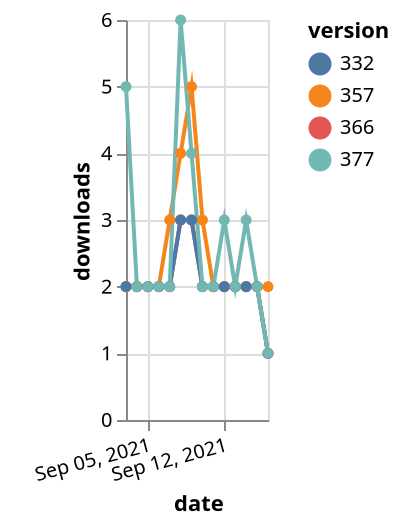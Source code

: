 {"$schema": "https://vega.github.io/schema/vega-lite/v5.json", "description": "A simple bar chart with embedded data.", "data": {"values": [{"date": "2021-09-03", "total": 2326, "delta": 2, "version": "366"}, {"date": "2021-09-04", "total": 2328, "delta": 2, "version": "366"}, {"date": "2021-09-05", "total": 2330, "delta": 2, "version": "366"}, {"date": "2021-09-06", "total": 2332, "delta": 2, "version": "366"}, {"date": "2021-09-07", "total": 2334, "delta": 2, "version": "366"}, {"date": "2021-09-08", "total": 2337, "delta": 3, "version": "366"}, {"date": "2021-09-09", "total": 2340, "delta": 3, "version": "366"}, {"date": "2021-09-10", "total": 2342, "delta": 2, "version": "366"}, {"date": "2021-09-11", "total": 2344, "delta": 2, "version": "366"}, {"date": "2021-09-12", "total": 2346, "delta": 2, "version": "366"}, {"date": "2021-09-13", "total": 2348, "delta": 2, "version": "366"}, {"date": "2021-09-14", "total": 2350, "delta": 2, "version": "366"}, {"date": "2021-09-15", "total": 2352, "delta": 2, "version": "366"}, {"date": "2021-09-16", "total": 2353, "delta": 1, "version": "366"}, {"date": "2021-09-03", "total": 2884, "delta": 2, "version": "357"}, {"date": "2021-09-04", "total": 2886, "delta": 2, "version": "357"}, {"date": "2021-09-05", "total": 2888, "delta": 2, "version": "357"}, {"date": "2021-09-06", "total": 2890, "delta": 2, "version": "357"}, {"date": "2021-09-07", "total": 2893, "delta": 3, "version": "357"}, {"date": "2021-09-08", "total": 2897, "delta": 4, "version": "357"}, {"date": "2021-09-09", "total": 2902, "delta": 5, "version": "357"}, {"date": "2021-09-10", "total": 2905, "delta": 3, "version": "357"}, {"date": "2021-09-11", "total": 2907, "delta": 2, "version": "357"}, {"date": "2021-09-12", "total": 2909, "delta": 2, "version": "357"}, {"date": "2021-09-13", "total": 2911, "delta": 2, "version": "357"}, {"date": "2021-09-14", "total": 2913, "delta": 2, "version": "357"}, {"date": "2021-09-15", "total": 2915, "delta": 2, "version": "357"}, {"date": "2021-09-16", "total": 2917, "delta": 2, "version": "357"}, {"date": "2021-09-03", "total": 2757, "delta": 2, "version": "332"}, {"date": "2021-09-04", "total": 2759, "delta": 2, "version": "332"}, {"date": "2021-09-05", "total": 2761, "delta": 2, "version": "332"}, {"date": "2021-09-06", "total": 2763, "delta": 2, "version": "332"}, {"date": "2021-09-07", "total": 2765, "delta": 2, "version": "332"}, {"date": "2021-09-08", "total": 2768, "delta": 3, "version": "332"}, {"date": "2021-09-09", "total": 2771, "delta": 3, "version": "332"}, {"date": "2021-09-10", "total": 2773, "delta": 2, "version": "332"}, {"date": "2021-09-11", "total": 2775, "delta": 2, "version": "332"}, {"date": "2021-09-12", "total": 2777, "delta": 2, "version": "332"}, {"date": "2021-09-13", "total": 2779, "delta": 2, "version": "332"}, {"date": "2021-09-14", "total": 2781, "delta": 2, "version": "332"}, {"date": "2021-09-15", "total": 2783, "delta": 2, "version": "332"}, {"date": "2021-09-16", "total": 2784, "delta": 1, "version": "332"}, {"date": "2021-09-03", "total": 2143, "delta": 5, "version": "377"}, {"date": "2021-09-04", "total": 2145, "delta": 2, "version": "377"}, {"date": "2021-09-05", "total": 2147, "delta": 2, "version": "377"}, {"date": "2021-09-06", "total": 2149, "delta": 2, "version": "377"}, {"date": "2021-09-07", "total": 2151, "delta": 2, "version": "377"}, {"date": "2021-09-08", "total": 2157, "delta": 6, "version": "377"}, {"date": "2021-09-09", "total": 2161, "delta": 4, "version": "377"}, {"date": "2021-09-10", "total": 2163, "delta": 2, "version": "377"}, {"date": "2021-09-11", "total": 2165, "delta": 2, "version": "377"}, {"date": "2021-09-12", "total": 2168, "delta": 3, "version": "377"}, {"date": "2021-09-13", "total": 2170, "delta": 2, "version": "377"}, {"date": "2021-09-14", "total": 2173, "delta": 3, "version": "377"}, {"date": "2021-09-15", "total": 2175, "delta": 2, "version": "377"}, {"date": "2021-09-16", "total": 2176, "delta": 1, "version": "377"}]}, "width": "container", "mark": {"type": "line", "point": {"filled": true}}, "encoding": {"x": {"field": "date", "type": "temporal", "timeUnit": "yearmonthdate", "title": "date", "axis": {"labelAngle": -15}}, "y": {"field": "delta", "type": "quantitative", "title": "downloads"}, "color": {"field": "version", "type": "nominal"}, "tooltip": {"field": "delta"}}}